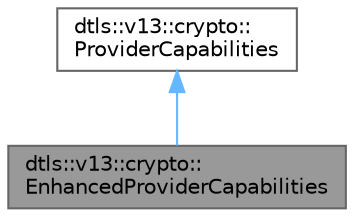 digraph "dtls::v13::crypto::EnhancedProviderCapabilities"
{
 // LATEX_PDF_SIZE
  bgcolor="transparent";
  edge [fontname=Helvetica,fontsize=10,labelfontname=Helvetica,labelfontsize=10];
  node [fontname=Helvetica,fontsize=10,shape=box,height=0.2,width=0.4];
  Node1 [id="Node000001",label="dtls::v13::crypto::\lEnhancedProviderCapabilities",height=0.2,width=0.4,color="gray40", fillcolor="grey60", style="filled", fontcolor="black",tooltip=" "];
  Node2 -> Node1 [id="edge1_Node000001_Node000002",dir="back",color="steelblue1",style="solid",tooltip=" "];
  Node2 [id="Node000002",label="dtls::v13::crypto::\lProviderCapabilities",height=0.2,width=0.4,color="gray40", fillcolor="white", style="filled",URL="$structdtls_1_1v13_1_1crypto_1_1ProviderCapabilities.html",tooltip="Crypto provider capabilities structure."];
}
